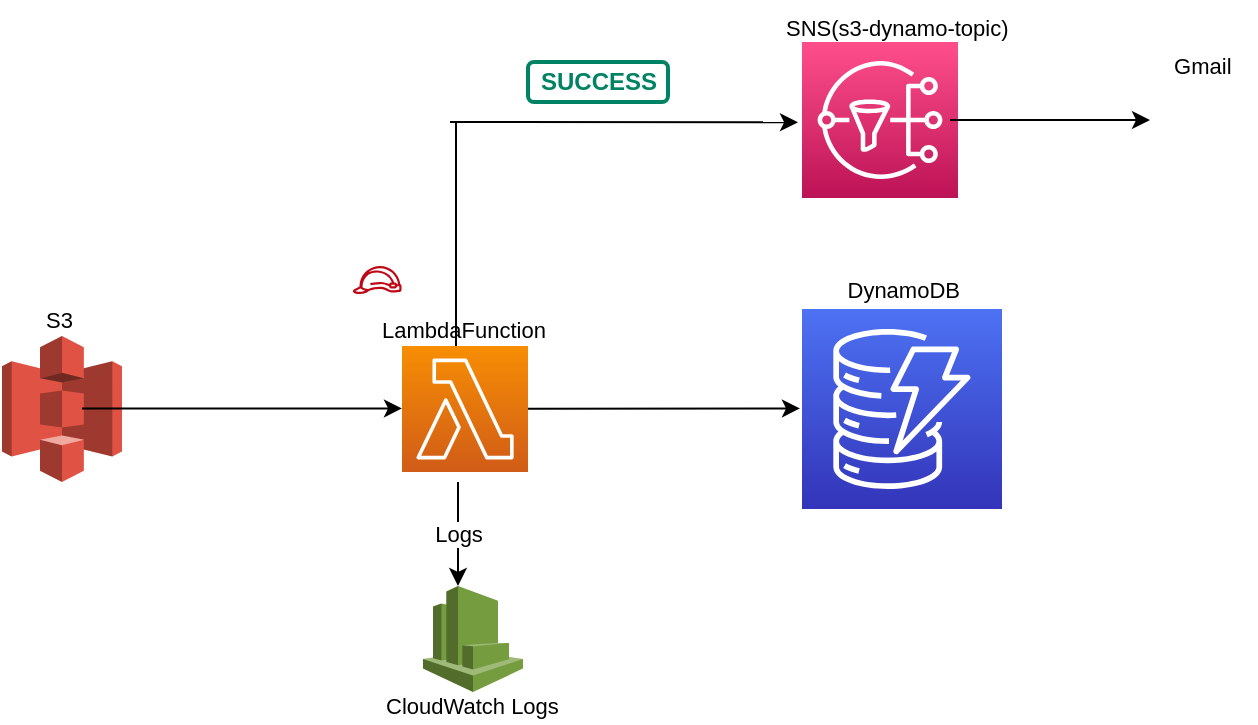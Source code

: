 <mxfile version="20.2.3" type="github">
  <diagram id="RTVtzZQdoQTfXK5mdy-T" name="Page-1">
    <mxGraphModel dx="813" dy="435" grid="1" gridSize="10" guides="1" tooltips="1" connect="1" arrows="1" fold="1" page="1" pageScale="1" pageWidth="827" pageHeight="1169" math="0" shadow="0">
      <root>
        <mxCell id="0" />
        <mxCell id="1" parent="0" />
        <mxCell id="bs_kAsDZj9vUem20uVy0-1" value="" style="outlineConnect=0;dashed=0;verticalLabelPosition=bottom;verticalAlign=top;align=center;html=1;shape=mxgraph.aws3.s3;fillColor=#E05243;gradientColor=none;" vertex="1" parent="1">
          <mxGeometry x="116" y="367" width="60" height="73" as="geometry" />
        </mxCell>
        <mxCell id="bs_kAsDZj9vUem20uVy0-2" value="" style="sketch=0;points=[[0,0,0],[0.25,0,0],[0.5,0,0],[0.75,0,0],[1,0,0],[0,1,0],[0.25,1,0],[0.5,1,0],[0.75,1,0],[1,1,0],[0,0.25,0],[0,0.5,0],[0,0.75,0],[1,0.25,0],[1,0.5,0],[1,0.75,0]];outlineConnect=0;fontColor=#232F3E;gradientColor=#F78E04;gradientDirection=north;fillColor=#D05C17;strokeColor=#ffffff;dashed=0;verticalLabelPosition=bottom;verticalAlign=top;align=center;html=1;fontSize=12;fontStyle=0;aspect=fixed;shape=mxgraph.aws4.resourceIcon;resIcon=mxgraph.aws4.lambda;" vertex="1" parent="1">
          <mxGeometry x="316" y="372" width="63" height="63" as="geometry" />
        </mxCell>
        <mxCell id="bs_kAsDZj9vUem20uVy0-3" value="" style="sketch=0;points=[[0,0,0],[0.25,0,0],[0.5,0,0],[0.75,0,0],[1,0,0],[0,1,0],[0.25,1,0],[0.5,1,0],[0.75,1,0],[1,1,0],[0,0.25,0],[0,0.5,0],[0,0.75,0],[1,0.25,0],[1,0.5,0],[1,0.75,0]];outlineConnect=0;fontColor=#232F3E;gradientColor=#4D72F3;gradientDirection=north;fillColor=#3334B9;strokeColor=#ffffff;dashed=0;verticalLabelPosition=bottom;verticalAlign=top;align=center;html=1;fontSize=12;fontStyle=0;aspect=fixed;shape=mxgraph.aws4.resourceIcon;resIcon=mxgraph.aws4.dynamodb;" vertex="1" parent="1">
          <mxGeometry x="516" y="353.5" width="100" height="100" as="geometry" />
        </mxCell>
        <mxCell id="bs_kAsDZj9vUem20uVy0-4" value="" style="outlineConnect=0;dashed=0;verticalLabelPosition=bottom;verticalAlign=top;align=center;html=1;shape=mxgraph.aws3.cloudwatch;fillColor=#759C3E;gradientColor=none;" vertex="1" parent="1">
          <mxGeometry x="326.5" y="492" width="50" height="53" as="geometry" />
        </mxCell>
        <mxCell id="bs_kAsDZj9vUem20uVy0-6" value="" style="endArrow=classic;html=1;rounded=0;" edge="1" parent="1">
          <mxGeometry relative="1" as="geometry">
            <mxPoint x="156" y="403.21" as="sourcePoint" />
            <mxPoint x="316" y="403.21" as="targetPoint" />
          </mxGeometry>
        </mxCell>
        <mxCell id="bs_kAsDZj9vUem20uVy0-8" value="S3" style="edgeLabel;resizable=0;html=1;align=left;verticalAlign=bottom;" connectable="0" vertex="1" parent="bs_kAsDZj9vUem20uVy0-6">
          <mxGeometry x="-1" relative="1" as="geometry">
            <mxPoint x="-20" y="-36" as="offset" />
          </mxGeometry>
        </mxCell>
        <mxCell id="bs_kAsDZj9vUem20uVy0-9" value="" style="endArrow=classic;html=1;rounded=0;" edge="1" parent="1">
          <mxGeometry relative="1" as="geometry">
            <mxPoint x="379" y="403.42" as="sourcePoint" />
            <mxPoint x="515" y="403.21" as="targetPoint" />
          </mxGeometry>
        </mxCell>
        <mxCell id="bs_kAsDZj9vUem20uVy0-11" value="CloudWatch Logs" style="edgeLabel;resizable=0;html=1;align=left;verticalAlign=bottom;" connectable="0" vertex="1" parent="bs_kAsDZj9vUem20uVy0-9">
          <mxGeometry x="-1" relative="1" as="geometry">
            <mxPoint x="-73" y="157" as="offset" />
          </mxGeometry>
        </mxCell>
        <mxCell id="bs_kAsDZj9vUem20uVy0-12" value="DynamoDB" style="edgeLabel;resizable=0;html=1;align=right;verticalAlign=bottom;" connectable="0" vertex="1" parent="bs_kAsDZj9vUem20uVy0-9">
          <mxGeometry x="1" relative="1" as="geometry">
            <mxPoint x="81" y="-51" as="offset" />
          </mxGeometry>
        </mxCell>
        <mxCell id="bs_kAsDZj9vUem20uVy0-17" value="" style="sketch=0;outlineConnect=0;fontColor=#232F3E;gradientColor=none;fillColor=#BF0816;strokeColor=none;dashed=0;verticalLabelPosition=bottom;verticalAlign=top;align=center;html=1;fontSize=12;fontStyle=0;aspect=fixed;pointerEvents=1;shape=mxgraph.aws4.role;" vertex="1" parent="1">
          <mxGeometry x="291.18" y="332" width="24.82" height="14" as="geometry" />
        </mxCell>
        <mxCell id="bs_kAsDZj9vUem20uVy0-22" value="" style="endArrow=classic;html=1;rounded=0;entryX=0.35;entryY=0;entryDx=0;entryDy=0;entryPerimeter=0;exitX=0.381;exitY=1.079;exitDx=0;exitDy=0;exitPerimeter=0;" edge="1" parent="1" target="bs_kAsDZj9vUem20uVy0-4">
          <mxGeometry relative="1" as="geometry">
            <mxPoint x="344.003" y="439.977" as="sourcePoint" />
            <mxPoint x="444" y="460" as="targetPoint" />
          </mxGeometry>
        </mxCell>
        <mxCell id="bs_kAsDZj9vUem20uVy0-23" value="Logs" style="edgeLabel;resizable=0;html=1;align=center;verticalAlign=middle;" connectable="0" vertex="1" parent="bs_kAsDZj9vUem20uVy0-22">
          <mxGeometry relative="1" as="geometry" />
        </mxCell>
        <mxCell id="bs_kAsDZj9vUem20uVy0-24" value="LambdaFunction" style="edgeLabel;resizable=0;html=1;align=left;verticalAlign=bottom;" connectable="0" vertex="1" parent="1">
          <mxGeometry x="303.59" y="372.0" as="geometry" />
        </mxCell>
        <mxCell id="bs_kAsDZj9vUem20uVy0-25" value="" style="sketch=0;points=[[0,0,0],[0.25,0,0],[0.5,0,0],[0.75,0,0],[1,0,0],[0,1,0],[0.25,1,0],[0.5,1,0],[0.75,1,0],[1,1,0],[0,0.25,0],[0,0.5,0],[0,0.75,0],[1,0.25,0],[1,0.5,0],[1,0.75,0]];outlineConnect=0;fontColor=#232F3E;gradientColor=#FF4F8B;gradientDirection=north;fillColor=#BC1356;strokeColor=#ffffff;dashed=0;verticalLabelPosition=bottom;verticalAlign=top;align=center;html=1;fontSize=12;fontStyle=0;aspect=fixed;shape=mxgraph.aws4.resourceIcon;resIcon=mxgraph.aws4.sns;" vertex="1" parent="1">
          <mxGeometry x="516" y="220" width="78" height="78" as="geometry" />
        </mxCell>
        <mxCell id="bs_kAsDZj9vUem20uVy0-27" value="" style="endArrow=classic;html=1;rounded=0;" edge="1" parent="1">
          <mxGeometry relative="1" as="geometry">
            <mxPoint x="340" y="260" as="sourcePoint" />
            <mxPoint x="514" y="260.18" as="targetPoint" />
          </mxGeometry>
        </mxCell>
        <mxCell id="bs_kAsDZj9vUem20uVy0-29" value="" style="endArrow=none;html=1;rounded=0;" edge="1" parent="1">
          <mxGeometry width="50" height="50" relative="1" as="geometry">
            <mxPoint x="343" y="372" as="sourcePoint" />
            <mxPoint x="343" y="260" as="targetPoint" />
          </mxGeometry>
        </mxCell>
        <mxCell id="bs_kAsDZj9vUem20uVy0-31" value="&lt;span style=&quot;font-size: 11px;&quot;&gt;SNS(&lt;/span&gt;&lt;span style=&quot;font-size: 11px;&quot;&gt;s3-dynamo-topic)&lt;/span&gt;" style="text;whiteSpace=wrap;html=1;" vertex="1" parent="1">
          <mxGeometry x="506" y="199" width="120" height="40" as="geometry" />
        </mxCell>
        <mxCell id="bs_kAsDZj9vUem20uVy0-32" value="SUCCESS" style="dashed=0;html=1;rounded=1;strokeColor=#008364;fontSize=12;align=center;fontStyle=1;strokeWidth=2;fontColor=#008364" vertex="1" parent="1">
          <mxGeometry x="379" y="230" width="70" height="20" as="geometry" />
        </mxCell>
        <mxCell id="bs_kAsDZj9vUem20uVy0-34" value="" style="shape=image;html=1;verticalAlign=top;verticalLabelPosition=bottom;labelBackgroundColor=#ffffff;imageAspect=0;aspect=fixed;image=https://cdn2.iconfinder.com/data/icons/social-media-2189/48/21-Gmail-128.png" vertex="1" parent="1">
          <mxGeometry x="690" y="232.5" width="53" height="53" as="geometry" />
        </mxCell>
        <mxCell id="bs_kAsDZj9vUem20uVy0-35" value="" style="endArrow=classic;html=1;rounded=0;entryX=0;entryY=0.5;entryDx=0;entryDy=0;" edge="1" parent="1" target="bs_kAsDZj9vUem20uVy0-34">
          <mxGeometry width="50" height="50" relative="1" as="geometry">
            <mxPoint x="590" y="259" as="sourcePoint" />
            <mxPoint x="644" y="215" as="targetPoint" />
          </mxGeometry>
        </mxCell>
        <mxCell id="bs_kAsDZj9vUem20uVy0-36" value="Gmail&amp;nbsp; &amp;nbsp;&amp;nbsp;" style="edgeLabel;resizable=0;html=1;align=right;verticalAlign=bottom;" connectable="0" vertex="1" parent="1">
          <mxGeometry x="743.0" y="240.0" as="geometry" />
        </mxCell>
      </root>
    </mxGraphModel>
  </diagram>
</mxfile>
